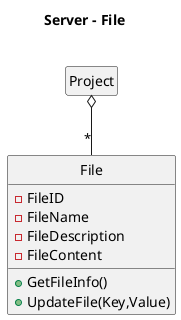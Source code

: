 @startuml
hide circle
hide empty members

Title <b>Server - File</b>\n

class "Project" as sqs_pr
class "File" as sqs_fi{
	-FileID
	-FileName
	-FileDescription
	-FileContent
	+GetFileInfo()
	+UpdateFile(Key,Value)
	}

sqs_pr o-- "*" sqs_fi 

@enduml